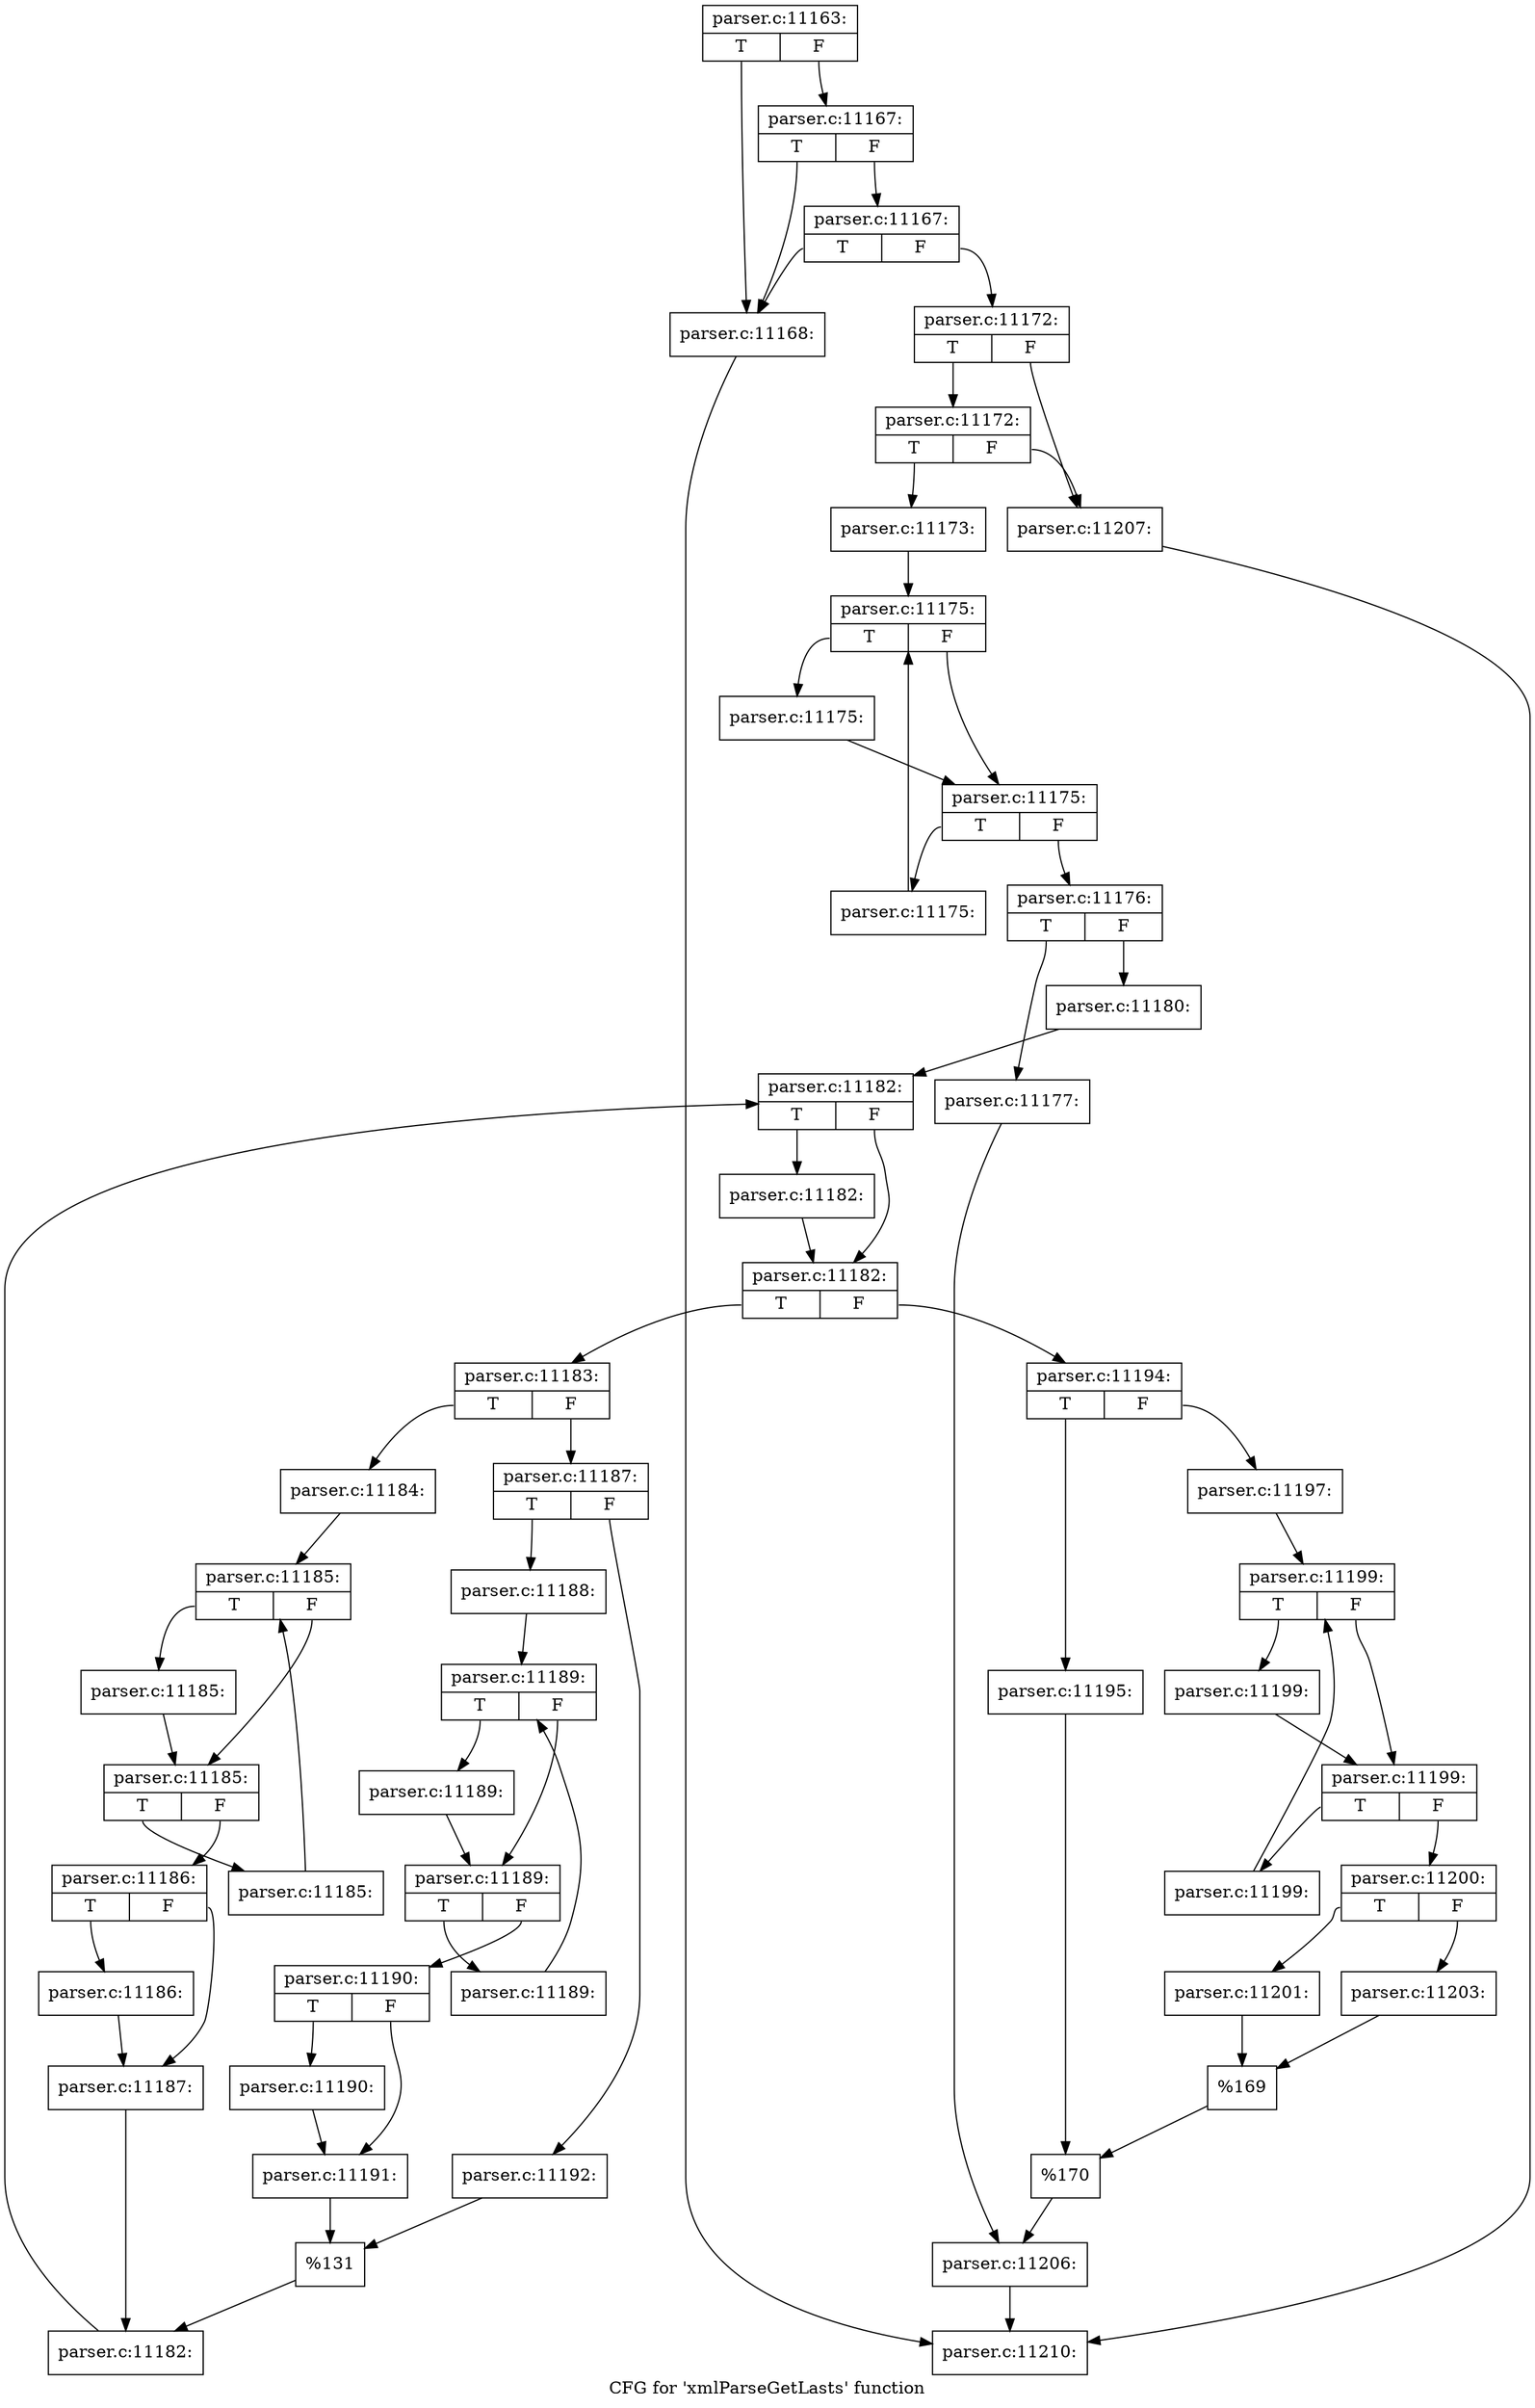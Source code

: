 digraph "CFG for 'xmlParseGetLasts' function" {
	label="CFG for 'xmlParseGetLasts' function";

	Node0x6352a20 [shape=record,label="{parser.c:11163:|{<s0>T|<s1>F}}"];
	Node0x6352a20:s0 -> Node0x6352f80;
	Node0x6352a20:s1 -> Node0x63530a0;
	Node0x63530a0 [shape=record,label="{parser.c:11167:|{<s0>T|<s1>F}}"];
	Node0x63530a0:s0 -> Node0x6352f80;
	Node0x63530a0:s1 -> Node0x6353020;
	Node0x6353020 [shape=record,label="{parser.c:11167:|{<s0>T|<s1>F}}"];
	Node0x6353020:s0 -> Node0x6352f80;
	Node0x6353020:s1 -> Node0x6352fd0;
	Node0x6352f80 [shape=record,label="{parser.c:11168:}"];
	Node0x6352f80 -> Node0x6353e50;
	Node0x6352fd0 [shape=record,label="{parser.c:11172:|{<s0>T|<s1>F}}"];
	Node0x6352fd0:s0 -> Node0x6353ef0;
	Node0x6352fd0:s1 -> Node0x6353ea0;
	Node0x6353ef0 [shape=record,label="{parser.c:11172:|{<s0>T|<s1>F}}"];
	Node0x6353ef0:s0 -> Node0x6353e00;
	Node0x6353ef0:s1 -> Node0x6353ea0;
	Node0x6353e00 [shape=record,label="{parser.c:11173:}"];
	Node0x6353e00 -> Node0x6354c10;
	Node0x6354c10 [shape=record,label="{parser.c:11175:|{<s0>T|<s1>F}}"];
	Node0x6354c10:s0 -> Node0x6354f00;
	Node0x6354c10:s1 -> Node0x6354eb0;
	Node0x6354f00 [shape=record,label="{parser.c:11175:}"];
	Node0x6354f00 -> Node0x6354eb0;
	Node0x6354eb0 [shape=record,label="{parser.c:11175:|{<s0>T|<s1>F}}"];
	Node0x6354eb0:s0 -> Node0x6355710;
	Node0x6354eb0:s1 -> Node0x6354e30;
	Node0x6355710 [shape=record,label="{parser.c:11175:}"];
	Node0x6355710 -> Node0x6354c10;
	Node0x6354e30 [shape=record,label="{parser.c:11176:|{<s0>T|<s1>F}}"];
	Node0x6354e30:s0 -> Node0x6355a30;
	Node0x6354e30:s1 -> Node0x6355ad0;
	Node0x6355a30 [shape=record,label="{parser.c:11177:}"];
	Node0x6355a30 -> Node0x6355a80;
	Node0x6355ad0 [shape=record,label="{parser.c:11180:}"];
	Node0x6355ad0 -> Node0x63568c0;
	Node0x63568c0 [shape=record,label="{parser.c:11182:|{<s0>T|<s1>F}}"];
	Node0x63568c0:s0 -> Node0x6356bb0;
	Node0x63568c0:s1 -> Node0x6356b60;
	Node0x6356bb0 [shape=record,label="{parser.c:11182:}"];
	Node0x6356bb0 -> Node0x6356b60;
	Node0x6356b60 [shape=record,label="{parser.c:11182:|{<s0>T|<s1>F}}"];
	Node0x6356b60:s0 -> Node0x63573e0;
	Node0x6356b60:s1 -> Node0x6356ae0;
	Node0x63573e0 [shape=record,label="{parser.c:11183:|{<s0>T|<s1>F}}"];
	Node0x63573e0:s0 -> Node0x63575d0;
	Node0x63573e0:s1 -> Node0x6357670;
	Node0x63575d0 [shape=record,label="{parser.c:11184:}"];
	Node0x63575d0 -> Node0x6357bc0;
	Node0x6357bc0 [shape=record,label="{parser.c:11185:|{<s0>T|<s1>F}}"];
	Node0x6357bc0:s0 -> Node0x6357eb0;
	Node0x6357bc0:s1 -> Node0x6357e60;
	Node0x6357eb0 [shape=record,label="{parser.c:11185:}"];
	Node0x6357eb0 -> Node0x6357e60;
	Node0x6357e60 [shape=record,label="{parser.c:11185:|{<s0>T|<s1>F}}"];
	Node0x6357e60:s0 -> Node0x63586c0;
	Node0x6357e60:s1 -> Node0x6357de0;
	Node0x63586c0 [shape=record,label="{parser.c:11185:}"];
	Node0x63586c0 -> Node0x6357bc0;
	Node0x6357de0 [shape=record,label="{parser.c:11186:|{<s0>T|<s1>F}}"];
	Node0x6357de0:s0 -> Node0x63589e0;
	Node0x6357de0:s1 -> Node0x6358a30;
	Node0x63589e0 [shape=record,label="{parser.c:11186:}"];
	Node0x63589e0 -> Node0x6358a30;
	Node0x6358a30 [shape=record,label="{parser.c:11187:}"];
	Node0x6358a30 -> Node0x6357620;
	Node0x6357670 [shape=record,label="{parser.c:11187:|{<s0>T|<s1>F}}"];
	Node0x6357670:s0 -> Node0x6359300;
	Node0x6357670:s1 -> Node0x63593a0;
	Node0x6359300 [shape=record,label="{parser.c:11188:}"];
	Node0x6359300 -> Node0x6359950;
	Node0x6359950 [shape=record,label="{parser.c:11189:|{<s0>T|<s1>F}}"];
	Node0x6359950:s0 -> Node0x6359c40;
	Node0x6359950:s1 -> Node0x6359bf0;
	Node0x6359c40 [shape=record,label="{parser.c:11189:}"];
	Node0x6359c40 -> Node0x6359bf0;
	Node0x6359bf0 [shape=record,label="{parser.c:11189:|{<s0>T|<s1>F}}"];
	Node0x6359bf0:s0 -> Node0x635a450;
	Node0x6359bf0:s1 -> Node0x6359b70;
	Node0x635a450 [shape=record,label="{parser.c:11189:}"];
	Node0x635a450 -> Node0x6359950;
	Node0x6359b70 [shape=record,label="{parser.c:11190:|{<s0>T|<s1>F}}"];
	Node0x6359b70:s0 -> Node0x635a770;
	Node0x6359b70:s1 -> Node0x635a7c0;
	Node0x635a770 [shape=record,label="{parser.c:11190:}"];
	Node0x635a770 -> Node0x635a7c0;
	Node0x635a7c0 [shape=record,label="{parser.c:11191:}"];
	Node0x635a7c0 -> Node0x6359350;
	Node0x63593a0 [shape=record,label="{parser.c:11192:}"];
	Node0x63593a0 -> Node0x6359350;
	Node0x6359350 [shape=record,label="{%131}"];
	Node0x6359350 -> Node0x6357620;
	Node0x6357620 [shape=record,label="{parser.c:11182:}"];
	Node0x6357620 -> Node0x63568c0;
	Node0x6356ae0 [shape=record,label="{parser.c:11194:|{<s0>T|<s1>F}}"];
	Node0x6356ae0:s0 -> Node0x635b410;
	Node0x6356ae0:s1 -> Node0x635b4b0;
	Node0x635b410 [shape=record,label="{parser.c:11195:}"];
	Node0x635b410 -> Node0x635b460;
	Node0x635b4b0 [shape=record,label="{parser.c:11197:}"];
	Node0x635b4b0 -> Node0x635c090;
	Node0x635c090 [shape=record,label="{parser.c:11199:|{<s0>T|<s1>F}}"];
	Node0x635c090:s0 -> Node0x635c380;
	Node0x635c090:s1 -> Node0x635c330;
	Node0x635c380 [shape=record,label="{parser.c:11199:}"];
	Node0x635c380 -> Node0x635c330;
	Node0x635c330 [shape=record,label="{parser.c:11199:|{<s0>T|<s1>F}}"];
	Node0x635c330:s0 -> Node0x635cb90;
	Node0x635c330:s1 -> Node0x635c2b0;
	Node0x635cb90 [shape=record,label="{parser.c:11199:}"];
	Node0x635cb90 -> Node0x635c090;
	Node0x635c2b0 [shape=record,label="{parser.c:11200:|{<s0>T|<s1>F}}"];
	Node0x635c2b0:s0 -> Node0x635ceb0;
	Node0x635c2b0:s1 -> Node0x635cf50;
	Node0x635ceb0 [shape=record,label="{parser.c:11201:}"];
	Node0x635ceb0 -> Node0x635cf00;
	Node0x635cf50 [shape=record,label="{parser.c:11203:}"];
	Node0x635cf50 -> Node0x635cf00;
	Node0x635cf00 [shape=record,label="{%169}"];
	Node0x635cf00 -> Node0x635b460;
	Node0x635b460 [shape=record,label="{%170}"];
	Node0x635b460 -> Node0x6355a80;
	Node0x6355a80 [shape=record,label="{parser.c:11206:}"];
	Node0x6355a80 -> Node0x6353e50;
	Node0x6353ea0 [shape=record,label="{parser.c:11207:}"];
	Node0x6353ea0 -> Node0x6353e50;
	Node0x6353e50 [shape=record,label="{parser.c:11210:}"];
}
